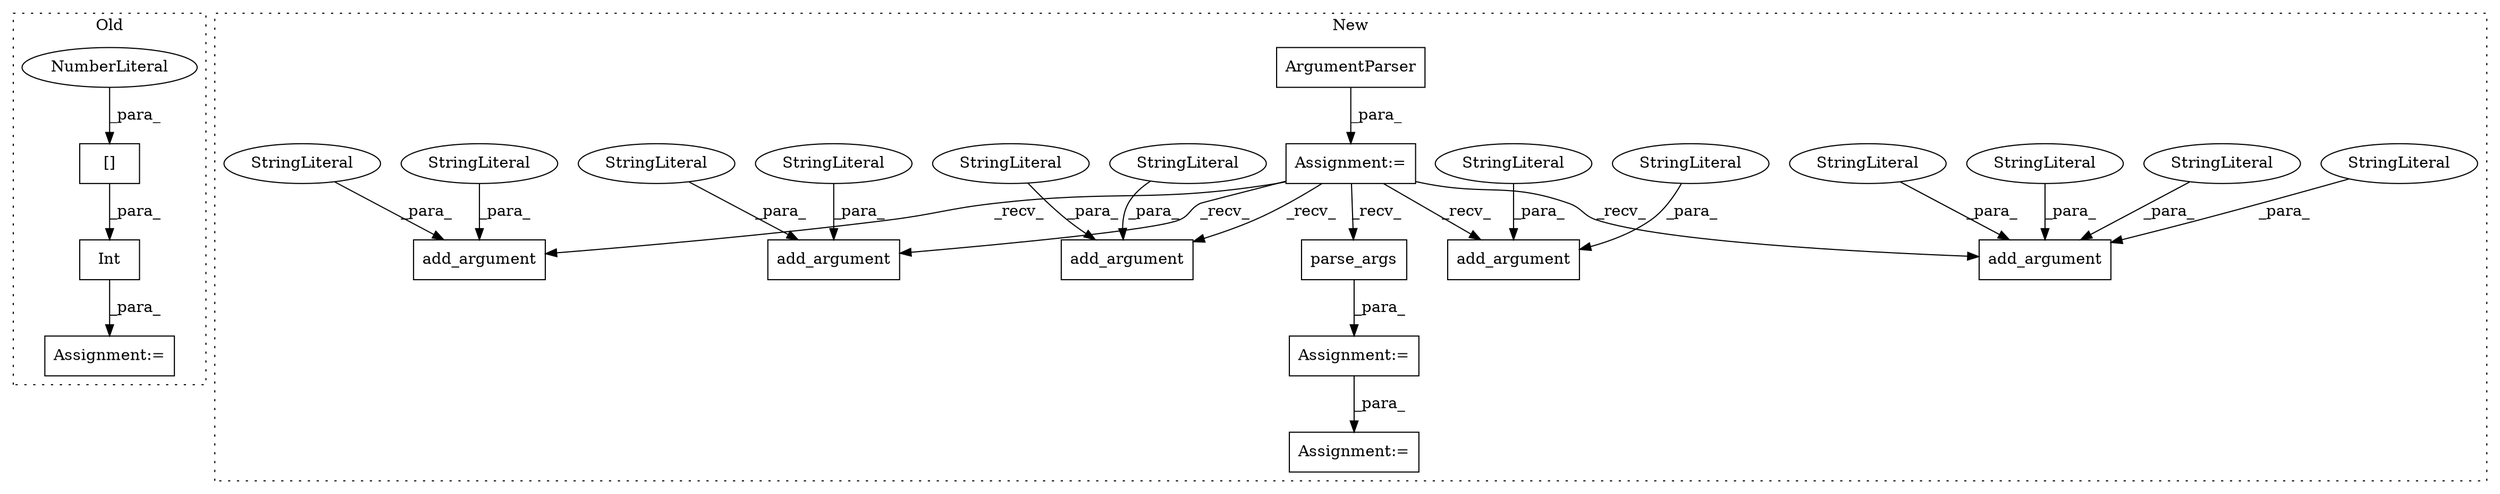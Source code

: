 digraph G {
subgraph cluster0 {
1 [label="Int" a="32" s="4937,4952" l="4,1" shape="box"];
23 [label="[]" a="2" s="4941,4951" l="9,1" shape="box"];
24 [label="NumberLiteral" a="34" s="4950" l="1" shape="ellipse"];
25 [label="Assignment:=" a="7" s="4936" l="1" shape="box"];
label = "Old";
style="dotted";
}
subgraph cluster1 {
2 [label="add_argument" a="32" s="5502,5600" l="13,1" shape="box"];
3 [label="StringLiteral" a="45" s="5515" l="4" shape="ellipse"];
4 [label="StringLiteral" a="45" s="5547" l="13" shape="ellipse"];
5 [label="StringLiteral" a="45" s="5520" l="11" shape="ellipse"];
6 [label="ArgumentParser" a="32" s="4946,4968" l="15,1" shape="box"];
7 [label="add_argument" a="32" s="4982,5122" l="13,1" shape="box"];
8 [label="parse_args" a="32" s="5619" l="12" shape="box"];
9 [label="add_argument" a="32" s="5221,5292" l="13,1" shape="box"];
10 [label="StringLiteral" a="45" s="5007" l="96" shape="ellipse"];
11 [label="StringLiteral" a="45" s="5243" l="40" shape="ellipse"];
12 [label="StringLiteral" a="45" s="5561" l="10" shape="ellipse"];
13 [label="Assignment:=" a="7" s="5611" l="1" shape="box"];
14 [label="Assignment:=" a="7" s="4936" l="1" shape="box"];
15 [label="StringLiteral" a="45" s="5234" l="8" shape="ellipse"];
16 [label="add_argument" a="32" s="5306,5403" l="13,1" shape="box"];
17 [label="StringLiteral" a="45" s="5379" l="13" shape="ellipse"];
18 [label="add_argument" a="32" s="5136,5207" l="13,1" shape="box"];
19 [label="StringLiteral" a="45" s="5149" l="8" shape="ellipse"];
20 [label="StringLiteral" a="45" s="5158" l="44" shape="ellipse"];
21 [label="StringLiteral" a="45" s="5336" l="42" shape="ellipse"];
22 [label="StringLiteral" a="45" s="4995" l="11" shape="ellipse"];
26 [label="Assignment:=" a="7" s="5778" l="1" shape="box"];
label = "New";
style="dotted";
}
1 -> 25 [label="_para_"];
3 -> 2 [label="_para_"];
4 -> 2 [label="_para_"];
5 -> 2 [label="_para_"];
6 -> 14 [label="_para_"];
8 -> 13 [label="_para_"];
10 -> 7 [label="_para_"];
11 -> 9 [label="_para_"];
12 -> 2 [label="_para_"];
13 -> 26 [label="_para_"];
14 -> 16 [label="_recv_"];
14 -> 18 [label="_recv_"];
14 -> 7 [label="_recv_"];
14 -> 9 [label="_recv_"];
14 -> 8 [label="_recv_"];
14 -> 2 [label="_recv_"];
15 -> 9 [label="_para_"];
17 -> 16 [label="_para_"];
19 -> 18 [label="_para_"];
20 -> 18 [label="_para_"];
21 -> 16 [label="_para_"];
22 -> 7 [label="_para_"];
23 -> 1 [label="_para_"];
24 -> 23 [label="_para_"];
}